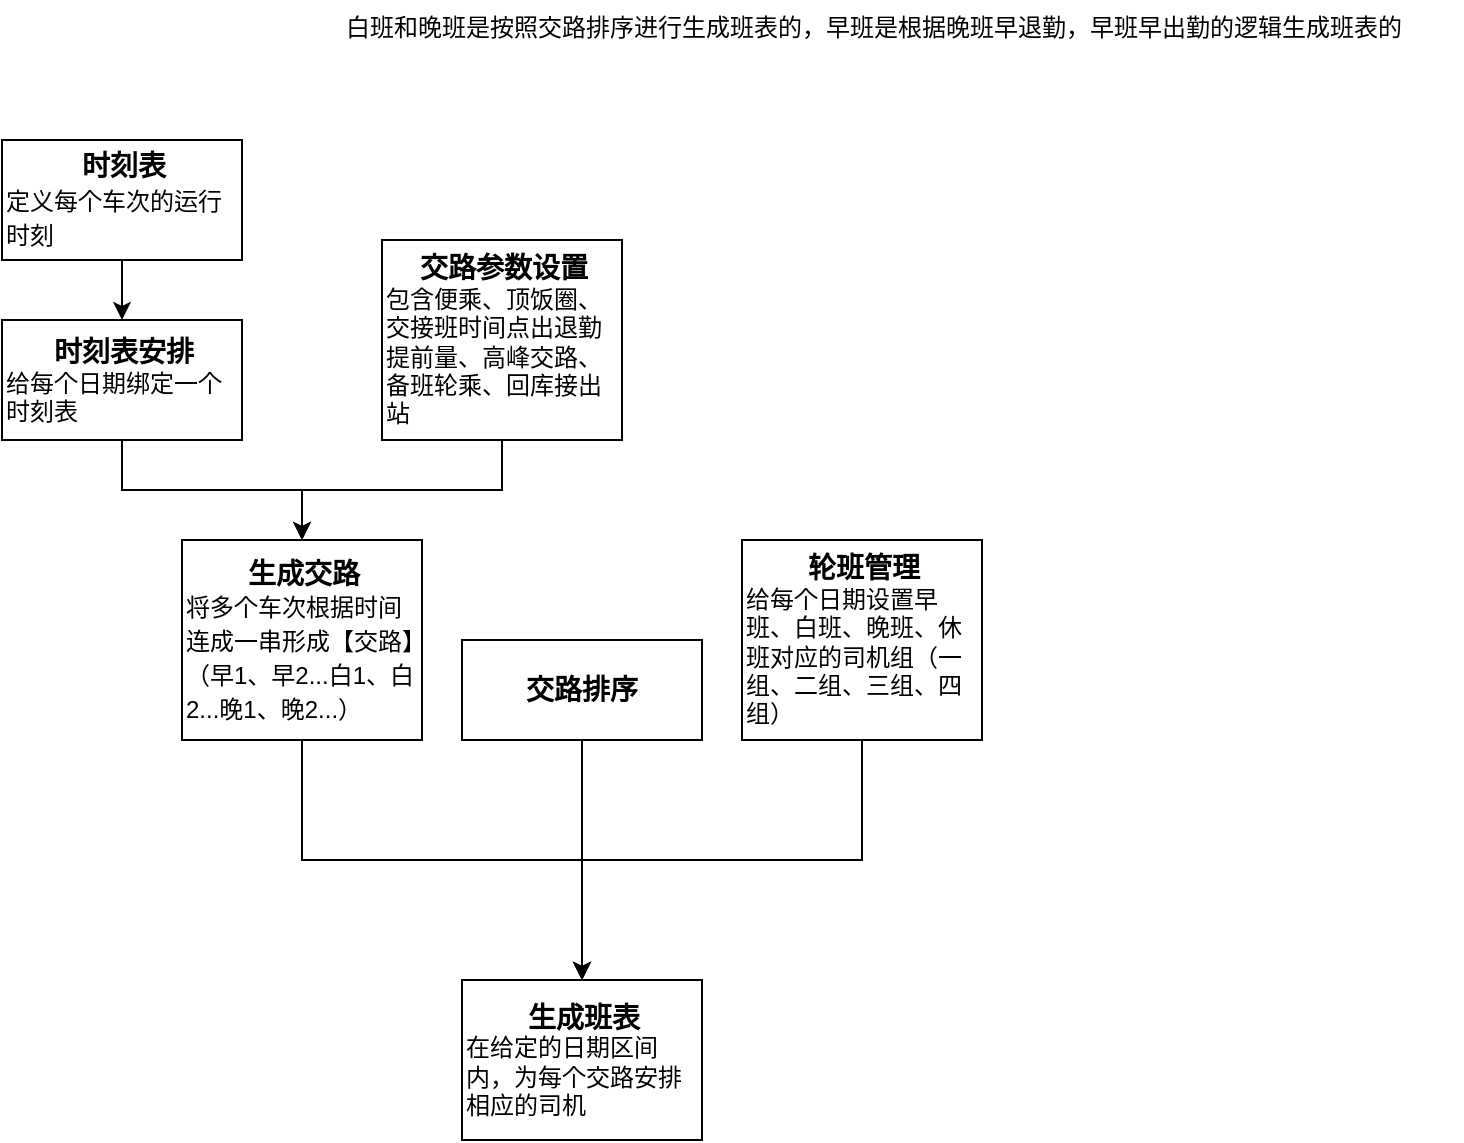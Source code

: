 <mxfile version="24.7.17">
  <diagram name="生成班表" id="K3cvjTyD4AFAtQoy9mDF">
    <mxGraphModel dx="875" dy="518" grid="1" gridSize="10" guides="1" tooltips="1" connect="1" arrows="1" fold="1" page="1" pageScale="1" pageWidth="827" pageHeight="1169" math="0" shadow="0">
      <root>
        <mxCell id="0" />
        <mxCell id="1" parent="0" />
        <mxCell id="kFYELQRQKJDRdb7ee6oj-4" value="" style="edgeStyle=orthogonalEdgeStyle;rounded=0;orthogonalLoop=1;jettySize=auto;html=1;align=left;" parent="1" source="kFYELQRQKJDRdb7ee6oj-2" target="kFYELQRQKJDRdb7ee6oj-3" edge="1">
          <mxGeometry relative="1" as="geometry" />
        </mxCell>
        <mxCell id="kFYELQRQKJDRdb7ee6oj-2" value="&lt;div style=&quot;text-align: center;&quot;&gt;&lt;span style=&quot;background-color: initial;&quot;&gt;时刻表&lt;/span&gt;&lt;/div&gt;&lt;div&gt;&lt;span style=&quot;font-weight: normal;&quot;&gt;&lt;font style=&quot;font-size: 12px;&quot;&gt;定义每个车次的运行时刻&lt;/font&gt;&lt;/span&gt;&lt;/div&gt;" style="rounded=0;whiteSpace=wrap;html=1;fontSize=14;fontStyle=1;align=left;" parent="1" vertex="1">
          <mxGeometry x="180" y="310" width="120" height="60" as="geometry" />
        </mxCell>
        <mxCell id="kFYELQRQKJDRdb7ee6oj-6" value="" style="edgeStyle=orthogonalEdgeStyle;rounded=0;orthogonalLoop=1;jettySize=auto;html=1;align=left;" parent="1" source="kFYELQRQKJDRdb7ee6oj-3" target="kFYELQRQKJDRdb7ee6oj-7" edge="1">
          <mxGeometry relative="1" as="geometry" />
        </mxCell>
        <mxCell id="kFYELQRQKJDRdb7ee6oj-3" value="&lt;div style=&quot;text-align: center;&quot;&gt;&lt;b style=&quot;background-color: initial;&quot;&gt;&lt;font style=&quot;font-size: 14px;&quot;&gt;时刻表安排&lt;/font&gt;&lt;/b&gt;&lt;/div&gt;&lt;div&gt;给每个日期绑定一个时刻表&lt;/div&gt;" style="rounded=0;whiteSpace=wrap;html=1;align=left;" parent="1" vertex="1">
          <mxGeometry x="180" y="400" width="120" height="60" as="geometry" />
        </mxCell>
        <mxCell id="kFYELQRQKJDRdb7ee6oj-8" value="" style="edgeStyle=orthogonalEdgeStyle;rounded=0;orthogonalLoop=1;jettySize=auto;html=1;exitX=0.5;exitY=1;exitDx=0;exitDy=0;align=left;" parent="1" source="kFYELQRQKJDRdb7ee6oj-5" target="kFYELQRQKJDRdb7ee6oj-7" edge="1">
          <mxGeometry relative="1" as="geometry" />
        </mxCell>
        <mxCell id="kFYELQRQKJDRdb7ee6oj-5" value="&lt;div style=&quot;text-align: center;&quot;&gt;&lt;b style=&quot;background-color: initial;&quot;&gt;&lt;font style=&quot;font-size: 14px;&quot;&gt;交路参数设置&lt;/font&gt;&lt;/b&gt;&lt;/div&gt;&lt;div&gt;包含便乘、顶饭圈、交接班时间点出退勤提前量、高峰交路、备班轮乘、回库接出站&lt;/div&gt;" style="rounded=0;whiteSpace=wrap;html=1;align=left;" parent="1" vertex="1">
          <mxGeometry x="370" y="360" width="120" height="100" as="geometry" />
        </mxCell>
        <mxCell id="kFYELQRQKJDRdb7ee6oj-12" style="edgeStyle=orthogonalEdgeStyle;rounded=0;orthogonalLoop=1;jettySize=auto;html=1;align=left;" parent="1" source="NCtRSDIUYMrsBjJXYKnm-2" target="kFYELQRQKJDRdb7ee6oj-10" edge="1">
          <mxGeometry relative="1" as="geometry" />
        </mxCell>
        <mxCell id="kFYELQRQKJDRdb7ee6oj-7" value="&lt;div style=&quot;text-align: center;&quot;&gt;&lt;span style=&quot;background-color: initial;&quot;&gt;生成交路&lt;/span&gt;&lt;/div&gt;&lt;div&gt;&lt;span style=&quot;font-size: 12px; font-weight: 400;&quot;&gt;将多个车次根据时间连成一串形成【交路】（早1、早2...白1、白2...晚1、晚2...）&lt;/span&gt;&lt;br&gt;&lt;/div&gt;" style="rounded=0;whiteSpace=wrap;html=1;fontStyle=1;fontSize=14;align=left;" parent="1" vertex="1">
          <mxGeometry x="270" y="510" width="120" height="100" as="geometry" />
        </mxCell>
        <mxCell id="kFYELQRQKJDRdb7ee6oj-11" value="" style="edgeStyle=orthogonalEdgeStyle;rounded=0;orthogonalLoop=1;jettySize=auto;html=1;align=left;exitX=0.5;exitY=1;exitDx=0;exitDy=0;" parent="1" source="kFYELQRQKJDRdb7ee6oj-9" target="kFYELQRQKJDRdb7ee6oj-10" edge="1">
          <mxGeometry relative="1" as="geometry" />
        </mxCell>
        <mxCell id="kFYELQRQKJDRdb7ee6oj-9" value="&lt;div style=&quot;text-align: center;&quot;&gt;&lt;b style=&quot;background-color: initial;&quot;&gt;&lt;font style=&quot;font-size: 14px;&quot;&gt;轮班管理&lt;/font&gt;&lt;/b&gt;&lt;/div&gt;&lt;div&gt;给每个日期设置早班、白班、晚班、休班对应的司机组（一组、二组、三组、四组）&lt;/div&gt;" style="rounded=0;whiteSpace=wrap;html=1;align=left;" parent="1" vertex="1">
          <mxGeometry x="550" y="510" width="120" height="100" as="geometry" />
        </mxCell>
        <mxCell id="kFYELQRQKJDRdb7ee6oj-10" value="&lt;div style=&quot;text-align: center;&quot;&gt;&lt;b style=&quot;background-color: initial;&quot;&gt;&lt;font style=&quot;font-size: 14px;&quot;&gt;生成班表&lt;/font&gt;&lt;/b&gt;&lt;/div&gt;&lt;div&gt;在给定的日期区间内，为每个交路安排相应的司机&lt;/div&gt;" style="rounded=0;whiteSpace=wrap;html=1;align=left;" parent="1" vertex="1">
          <mxGeometry x="410" y="730" width="120" height="80" as="geometry" />
        </mxCell>
        <mxCell id="NCtRSDIUYMrsBjJXYKnm-1" value="白班和晚班是按照交路排序进行生成班表的，早班是根据晚班早退勤，早班早出勤的逻辑生成班表的" style="text;whiteSpace=wrap;" vertex="1" parent="1">
          <mxGeometry x="350" y="240" width="560" height="50" as="geometry" />
        </mxCell>
        <mxCell id="NCtRSDIUYMrsBjJXYKnm-3" value="" style="edgeStyle=orthogonalEdgeStyle;rounded=0;orthogonalLoop=1;jettySize=auto;html=1;align=left;exitX=0.5;exitY=1;exitDx=0;exitDy=0;" edge="1" parent="1" source="kFYELQRQKJDRdb7ee6oj-7" target="kFYELQRQKJDRdb7ee6oj-10">
          <mxGeometry relative="1" as="geometry">
            <mxPoint x="390" y="560" as="sourcePoint" />
            <mxPoint x="460" y="730" as="targetPoint" />
          </mxGeometry>
        </mxCell>
        <mxCell id="NCtRSDIUYMrsBjJXYKnm-2" value="&lt;div style=&quot;&quot;&gt;&lt;span style=&quot;font-size: 14px;&quot;&gt;&lt;b&gt;交路排序&lt;/b&gt;&lt;/span&gt;&lt;/div&gt;" style="rounded=0;whiteSpace=wrap;html=1;align=center;" vertex="1" parent="1">
          <mxGeometry x="410" y="560" width="120" height="50" as="geometry" />
        </mxCell>
      </root>
    </mxGraphModel>
  </diagram>
</mxfile>
